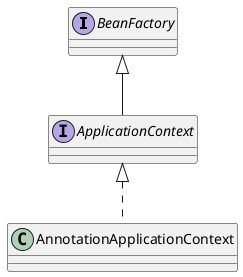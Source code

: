 @startuml
'https://plantuml.com/class-diagram

interface BeanFactory {}
interface ApplicationContext extends BeanFactory {}
class AnnotationApplicationContext implements ApplicationContext {}

@enduml